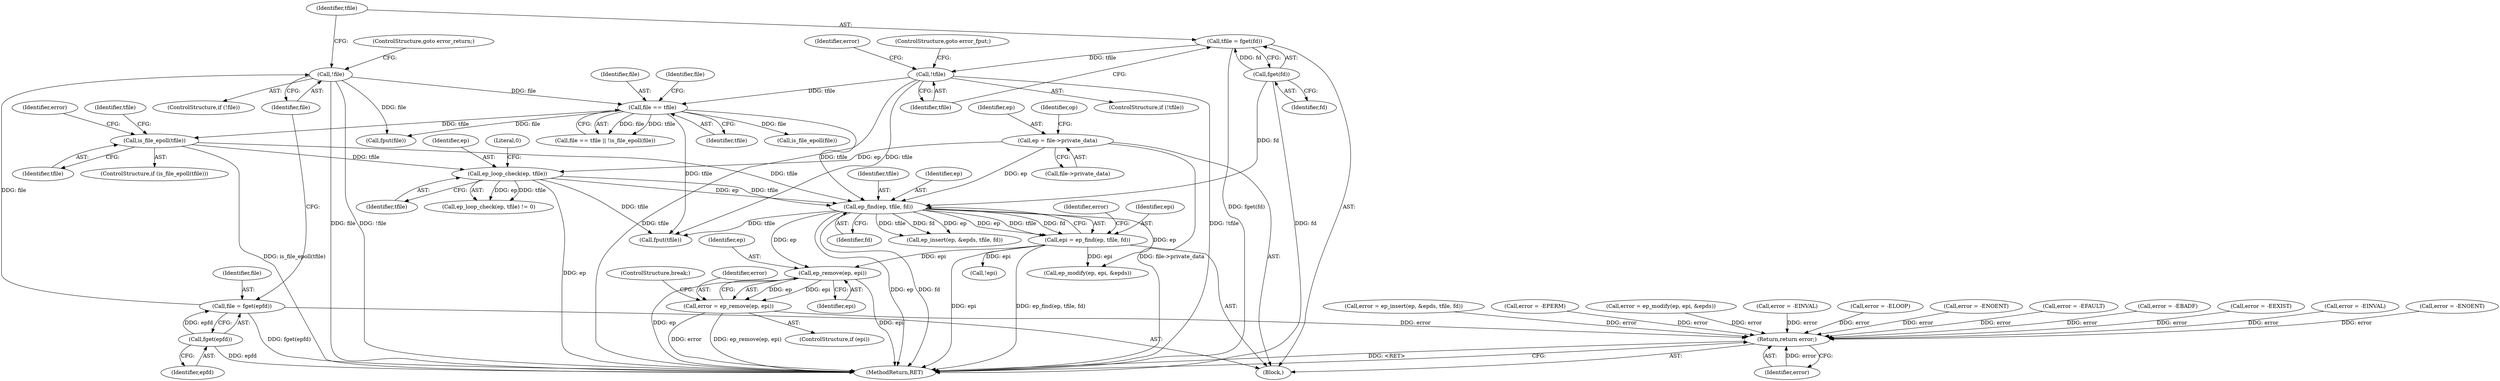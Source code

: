 digraph "1_linux_13d518074a952d33d47c428419693f63389547e9@API" {
"1000292" [label="(Call,ep_remove(ep, epi))"];
"1000249" [label="(Call,ep_find(ep, tfile, fd))"];
"1000193" [label="(Call,ep = file->private_data)"];
"1000228" [label="(Call,ep_loop_check(ep, tfile))"];
"1000219" [label="(Call,is_file_epoll(tfile))"];
"1000186" [label="(Call,file == tfile)"];
"1000152" [label="(Call,!file)"];
"1000147" [label="(Call,file = fget(epfd))"];
"1000149" [label="(Call,fget(epfd))"];
"1000160" [label="(Call,!tfile)"];
"1000155" [label="(Call,tfile = fget(fd))"];
"1000157" [label="(Call,fget(fd))"];
"1000247" [label="(Call,epi = ep_find(ep, tfile, fd))"];
"1000290" [label="(Call,error = ep_remove(ep, epi))"];
"1000342" [label="(Return,return error;)"];
"1000336" [label="(Call,fput(tfile))"];
"1000157" [label="(Call,fget(fd))"];
"1000281" [label="(Call,error = -EEXIST)"];
"1000249" [label="(Call,ep_find(ep, tfile, fd))"];
"1000344" [label="(MethodReturn,RET)"];
"1000228" [label="(Call,ep_loop_check(ep, tfile))"];
"1000195" [label="(Call,file->private_data)"];
"1000294" [label="(Identifier,epi)"];
"1000154" [label="(ControlStructure,goto error_return;)"];
"1000162" [label="(ControlStructure,goto error_fput;)"];
"1000117" [label="(Block,)"];
"1000180" [label="(Call,error = -EINVAL)"];
"1000237" [label="(Identifier,tfile)"];
"1000296" [label="(Call,error = -ENOENT)"];
"1000272" [label="(Call,error = ep_insert(ep, &epds, tfile, fd))"];
"1000314" [label="(Call,ep_modify(ep, epi, &epds))"];
"1000153" [label="(Identifier,file)"];
"1000156" [label="(Identifier,tfile)"];
"1000163" [label="(Call,error = -EPERM)"];
"1000227" [label="(Call,ep_loop_check(ep, tfile) != 0)"];
"1000155" [label="(Call,tfile = fget(fd))"];
"1000186" [label="(Call,file == tfile)"];
"1000251" [label="(Identifier,tfile)"];
"1000161" [label="(Identifier,tfile)"];
"1000300" [label="(ControlStructure,break;)"];
"1000312" [label="(Call,error = ep_modify(ep, epi, &epds))"];
"1000253" [label="(Call,error = -EINVAL)"];
"1000150" [label="(Identifier,epfd)"];
"1000223" [label="(Identifier,error)"];
"1000151" [label="(ControlStructure,if (!file))"];
"1000164" [label="(Identifier,error)"];
"1000219" [label="(Call,is_file_epoll(tfile))"];
"1000254" [label="(Identifier,error)"];
"1000147" [label="(Call,file = fget(epfd))"];
"1000160" [label="(Call,!tfile)"];
"1000185" [label="(Call,file == tfile || !is_file_epoll(file))"];
"1000222" [label="(Call,error = -ELOOP)"];
"1000290" [label="(Call,error = ep_remove(ep, epi))"];
"1000320" [label="(Call,error = -ENOENT)"];
"1000229" [label="(Identifier,ep)"];
"1000252" [label="(Identifier,fd)"];
"1000274" [label="(Call,ep_insert(ep, &epds, tfile, fd))"];
"1000230" [label="(Identifier,tfile)"];
"1000262" [label="(Call,!epi)"];
"1000339" [label="(Call,fput(file))"];
"1000149" [label="(Call,fget(epfd))"];
"1000220" [label="(Identifier,tfile)"];
"1000342" [label="(Return,return error;)"];
"1000193" [label="(Call,ep = file->private_data)"];
"1000187" [label="(Identifier,file)"];
"1000152" [label="(Call,!file)"];
"1000128" [label="(Call,error = -EFAULT)"];
"1000292" [label="(Call,ep_remove(ep, epi))"];
"1000201" [label="(Identifier,op)"];
"1000231" [label="(Literal,0)"];
"1000158" [label="(Identifier,fd)"];
"1000248" [label="(Identifier,epi)"];
"1000247" [label="(Call,epi = ep_find(ep, tfile, fd))"];
"1000191" [label="(Identifier,file)"];
"1000148" [label="(Identifier,file)"];
"1000288" [label="(ControlStructure,if (epi))"];
"1000188" [label="(Identifier,tfile)"];
"1000159" [label="(ControlStructure,if (!tfile))"];
"1000250" [label="(Identifier,ep)"];
"1000143" [label="(Call,error = -EBADF)"];
"1000343" [label="(Identifier,error)"];
"1000218" [label="(ControlStructure,if (is_file_epoll(tfile)))"];
"1000291" [label="(Identifier,error)"];
"1000194" [label="(Identifier,ep)"];
"1000190" [label="(Call,is_file_epoll(file))"];
"1000293" [label="(Identifier,ep)"];
"1000292" -> "1000290"  [label="AST: "];
"1000292" -> "1000294"  [label="CFG: "];
"1000293" -> "1000292"  [label="AST: "];
"1000294" -> "1000292"  [label="AST: "];
"1000290" -> "1000292"  [label="CFG: "];
"1000292" -> "1000344"  [label="DDG: epi"];
"1000292" -> "1000344"  [label="DDG: ep"];
"1000292" -> "1000290"  [label="DDG: ep"];
"1000292" -> "1000290"  [label="DDG: epi"];
"1000249" -> "1000292"  [label="DDG: ep"];
"1000247" -> "1000292"  [label="DDG: epi"];
"1000249" -> "1000247"  [label="AST: "];
"1000249" -> "1000252"  [label="CFG: "];
"1000250" -> "1000249"  [label="AST: "];
"1000251" -> "1000249"  [label="AST: "];
"1000252" -> "1000249"  [label="AST: "];
"1000247" -> "1000249"  [label="CFG: "];
"1000249" -> "1000344"  [label="DDG: fd"];
"1000249" -> "1000344"  [label="DDG: ep"];
"1000249" -> "1000247"  [label="DDG: ep"];
"1000249" -> "1000247"  [label="DDG: tfile"];
"1000249" -> "1000247"  [label="DDG: fd"];
"1000193" -> "1000249"  [label="DDG: ep"];
"1000228" -> "1000249"  [label="DDG: ep"];
"1000228" -> "1000249"  [label="DDG: tfile"];
"1000186" -> "1000249"  [label="DDG: tfile"];
"1000219" -> "1000249"  [label="DDG: tfile"];
"1000157" -> "1000249"  [label="DDG: fd"];
"1000249" -> "1000274"  [label="DDG: ep"];
"1000249" -> "1000274"  [label="DDG: tfile"];
"1000249" -> "1000274"  [label="DDG: fd"];
"1000249" -> "1000314"  [label="DDG: ep"];
"1000249" -> "1000336"  [label="DDG: tfile"];
"1000193" -> "1000117"  [label="AST: "];
"1000193" -> "1000195"  [label="CFG: "];
"1000194" -> "1000193"  [label="AST: "];
"1000195" -> "1000193"  [label="AST: "];
"1000201" -> "1000193"  [label="CFG: "];
"1000193" -> "1000344"  [label="DDG: file->private_data"];
"1000193" -> "1000228"  [label="DDG: ep"];
"1000228" -> "1000227"  [label="AST: "];
"1000228" -> "1000230"  [label="CFG: "];
"1000229" -> "1000228"  [label="AST: "];
"1000230" -> "1000228"  [label="AST: "];
"1000231" -> "1000228"  [label="CFG: "];
"1000228" -> "1000344"  [label="DDG: ep"];
"1000228" -> "1000227"  [label="DDG: ep"];
"1000228" -> "1000227"  [label="DDG: tfile"];
"1000219" -> "1000228"  [label="DDG: tfile"];
"1000228" -> "1000336"  [label="DDG: tfile"];
"1000219" -> "1000218"  [label="AST: "];
"1000219" -> "1000220"  [label="CFG: "];
"1000220" -> "1000219"  [label="AST: "];
"1000223" -> "1000219"  [label="CFG: "];
"1000237" -> "1000219"  [label="CFG: "];
"1000219" -> "1000344"  [label="DDG: is_file_epoll(tfile)"];
"1000186" -> "1000219"  [label="DDG: tfile"];
"1000186" -> "1000185"  [label="AST: "];
"1000186" -> "1000188"  [label="CFG: "];
"1000187" -> "1000186"  [label="AST: "];
"1000188" -> "1000186"  [label="AST: "];
"1000191" -> "1000186"  [label="CFG: "];
"1000185" -> "1000186"  [label="CFG: "];
"1000186" -> "1000185"  [label="DDG: file"];
"1000186" -> "1000185"  [label="DDG: tfile"];
"1000152" -> "1000186"  [label="DDG: file"];
"1000160" -> "1000186"  [label="DDG: tfile"];
"1000186" -> "1000190"  [label="DDG: file"];
"1000186" -> "1000336"  [label="DDG: tfile"];
"1000186" -> "1000339"  [label="DDG: file"];
"1000152" -> "1000151"  [label="AST: "];
"1000152" -> "1000153"  [label="CFG: "];
"1000153" -> "1000152"  [label="AST: "];
"1000154" -> "1000152"  [label="CFG: "];
"1000156" -> "1000152"  [label="CFG: "];
"1000152" -> "1000344"  [label="DDG: !file"];
"1000152" -> "1000344"  [label="DDG: file"];
"1000147" -> "1000152"  [label="DDG: file"];
"1000152" -> "1000339"  [label="DDG: file"];
"1000147" -> "1000117"  [label="AST: "];
"1000147" -> "1000149"  [label="CFG: "];
"1000148" -> "1000147"  [label="AST: "];
"1000149" -> "1000147"  [label="AST: "];
"1000153" -> "1000147"  [label="CFG: "];
"1000147" -> "1000344"  [label="DDG: fget(epfd)"];
"1000149" -> "1000147"  [label="DDG: epfd"];
"1000149" -> "1000150"  [label="CFG: "];
"1000150" -> "1000149"  [label="AST: "];
"1000149" -> "1000344"  [label="DDG: epfd"];
"1000160" -> "1000159"  [label="AST: "];
"1000160" -> "1000161"  [label="CFG: "];
"1000161" -> "1000160"  [label="AST: "];
"1000162" -> "1000160"  [label="CFG: "];
"1000164" -> "1000160"  [label="CFG: "];
"1000160" -> "1000344"  [label="DDG: !tfile"];
"1000160" -> "1000344"  [label="DDG: tfile"];
"1000155" -> "1000160"  [label="DDG: tfile"];
"1000160" -> "1000336"  [label="DDG: tfile"];
"1000155" -> "1000117"  [label="AST: "];
"1000155" -> "1000157"  [label="CFG: "];
"1000156" -> "1000155"  [label="AST: "];
"1000157" -> "1000155"  [label="AST: "];
"1000161" -> "1000155"  [label="CFG: "];
"1000155" -> "1000344"  [label="DDG: fget(fd)"];
"1000157" -> "1000155"  [label="DDG: fd"];
"1000157" -> "1000158"  [label="CFG: "];
"1000158" -> "1000157"  [label="AST: "];
"1000157" -> "1000344"  [label="DDG: fd"];
"1000247" -> "1000117"  [label="AST: "];
"1000248" -> "1000247"  [label="AST: "];
"1000254" -> "1000247"  [label="CFG: "];
"1000247" -> "1000344"  [label="DDG: epi"];
"1000247" -> "1000344"  [label="DDG: ep_find(ep, tfile, fd)"];
"1000247" -> "1000262"  [label="DDG: epi"];
"1000247" -> "1000314"  [label="DDG: epi"];
"1000290" -> "1000288"  [label="AST: "];
"1000291" -> "1000290"  [label="AST: "];
"1000300" -> "1000290"  [label="CFG: "];
"1000290" -> "1000344"  [label="DDG: error"];
"1000290" -> "1000344"  [label="DDG: ep_remove(ep, epi)"];
"1000290" -> "1000342"  [label="DDG: error"];
"1000342" -> "1000117"  [label="AST: "];
"1000342" -> "1000343"  [label="CFG: "];
"1000343" -> "1000342"  [label="AST: "];
"1000344" -> "1000342"  [label="CFG: "];
"1000342" -> "1000344"  [label="DDG: <RET>"];
"1000343" -> "1000342"  [label="DDG: error"];
"1000180" -> "1000342"  [label="DDG: error"];
"1000296" -> "1000342"  [label="DDG: error"];
"1000272" -> "1000342"  [label="DDG: error"];
"1000320" -> "1000342"  [label="DDG: error"];
"1000163" -> "1000342"  [label="DDG: error"];
"1000222" -> "1000342"  [label="DDG: error"];
"1000281" -> "1000342"  [label="DDG: error"];
"1000312" -> "1000342"  [label="DDG: error"];
"1000253" -> "1000342"  [label="DDG: error"];
"1000128" -> "1000342"  [label="DDG: error"];
"1000143" -> "1000342"  [label="DDG: error"];
}
